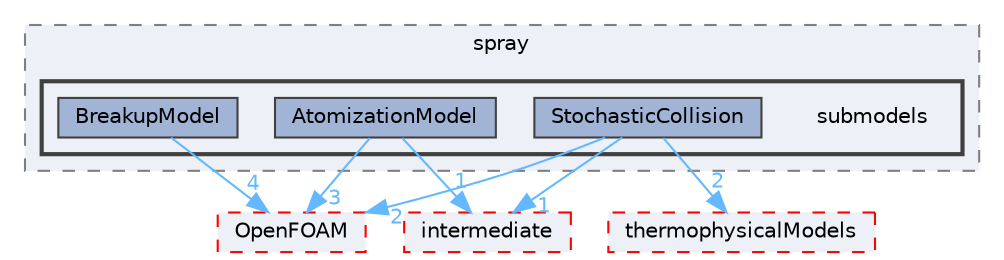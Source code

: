 digraph "src/lagrangian/spray/submodels"
{
 // LATEX_PDF_SIZE
  bgcolor="transparent";
  edge [fontname=Helvetica,fontsize=10,labelfontname=Helvetica,labelfontsize=10];
  node [fontname=Helvetica,fontsize=10,shape=box,height=0.2,width=0.4];
  compound=true
  subgraph clusterdir_3b5845e7b77836e95b25ac2dbb8dfd76 {
    graph [ bgcolor="#edf0f7", pencolor="grey50", label="spray", fontname=Helvetica,fontsize=10 style="filled,dashed", URL="dir_3b5845e7b77836e95b25ac2dbb8dfd76.html",tooltip=""]
  subgraph clusterdir_03a209607acdac05f1cb82250460b2d6 {
    graph [ bgcolor="#edf0f7", pencolor="grey25", label="", fontname=Helvetica,fontsize=10 style="filled,bold", URL="dir_03a209607acdac05f1cb82250460b2d6.html",tooltip=""]
    dir_03a209607acdac05f1cb82250460b2d6 [shape=plaintext, label="submodels"];
  dir_c04aec180e0de933cb1ce0e040f1f431 [label="AtomizationModel", fillcolor="#a2b4d6", color="grey25", style="filled", URL="dir_c04aec180e0de933cb1ce0e040f1f431.html",tooltip=""];
  dir_7862d93b0f83aa5120e5fba7616a1684 [label="BreakupModel", fillcolor="#a2b4d6", color="grey25", style="filled", URL="dir_7862d93b0f83aa5120e5fba7616a1684.html",tooltip=""];
  dir_d1a3f71b50ce1a4c501cb9b210d08764 [label="StochasticCollision", fillcolor="#a2b4d6", color="grey25", style="filled", URL="dir_d1a3f71b50ce1a4c501cb9b210d08764.html",tooltip=""];
  }
  }
  dir_2778d089ec5c4f66810b11f753867003 [label="thermophysicalModels", fillcolor="#edf0f7", color="red", style="filled,dashed", URL="dir_2778d089ec5c4f66810b11f753867003.html",tooltip=""];
  dir_c5473ff19b20e6ec4dfe5c310b3778a8 [label="OpenFOAM", fillcolor="#edf0f7", color="red", style="filled,dashed", URL="dir_c5473ff19b20e6ec4dfe5c310b3778a8.html",tooltip=""];
  dir_d3c32a493136c130c1f0d51f4f35c297 [label="intermediate", fillcolor="#edf0f7", color="red", style="filled,dashed", URL="dir_d3c32a493136c130c1f0d51f4f35c297.html",tooltip=""];
  dir_c04aec180e0de933cb1ce0e040f1f431->dir_c5473ff19b20e6ec4dfe5c310b3778a8 [headlabel="3", labeldistance=1.5 headhref="dir_000162_002695.html" href="dir_000162_002695.html" color="steelblue1" fontcolor="steelblue1"];
  dir_c04aec180e0de933cb1ce0e040f1f431->dir_d3c32a493136c130c1f0d51f4f35c297 [headlabel="1", labeldistance=1.5 headhref="dir_000162_001913.html" href="dir_000162_001913.html" color="steelblue1" fontcolor="steelblue1"];
  dir_7862d93b0f83aa5120e5fba7616a1684->dir_c5473ff19b20e6ec4dfe5c310b3778a8 [headlabel="4", labeldistance=1.5 headhref="dir_000344_002695.html" href="dir_000344_002695.html" color="steelblue1" fontcolor="steelblue1"];
  dir_d1a3f71b50ce1a4c501cb9b210d08764->dir_2778d089ec5c4f66810b11f753867003 [headlabel="2", labeldistance=1.5 headhref="dir_003777_004022.html" href="dir_003777_004022.html" color="steelblue1" fontcolor="steelblue1"];
  dir_d1a3f71b50ce1a4c501cb9b210d08764->dir_c5473ff19b20e6ec4dfe5c310b3778a8 [headlabel="2", labeldistance=1.5 headhref="dir_003777_002695.html" href="dir_003777_002695.html" color="steelblue1" fontcolor="steelblue1"];
  dir_d1a3f71b50ce1a4c501cb9b210d08764->dir_d3c32a493136c130c1f0d51f4f35c297 [headlabel="1", labeldistance=1.5 headhref="dir_003777_001913.html" href="dir_003777_001913.html" color="steelblue1" fontcolor="steelblue1"];
}
